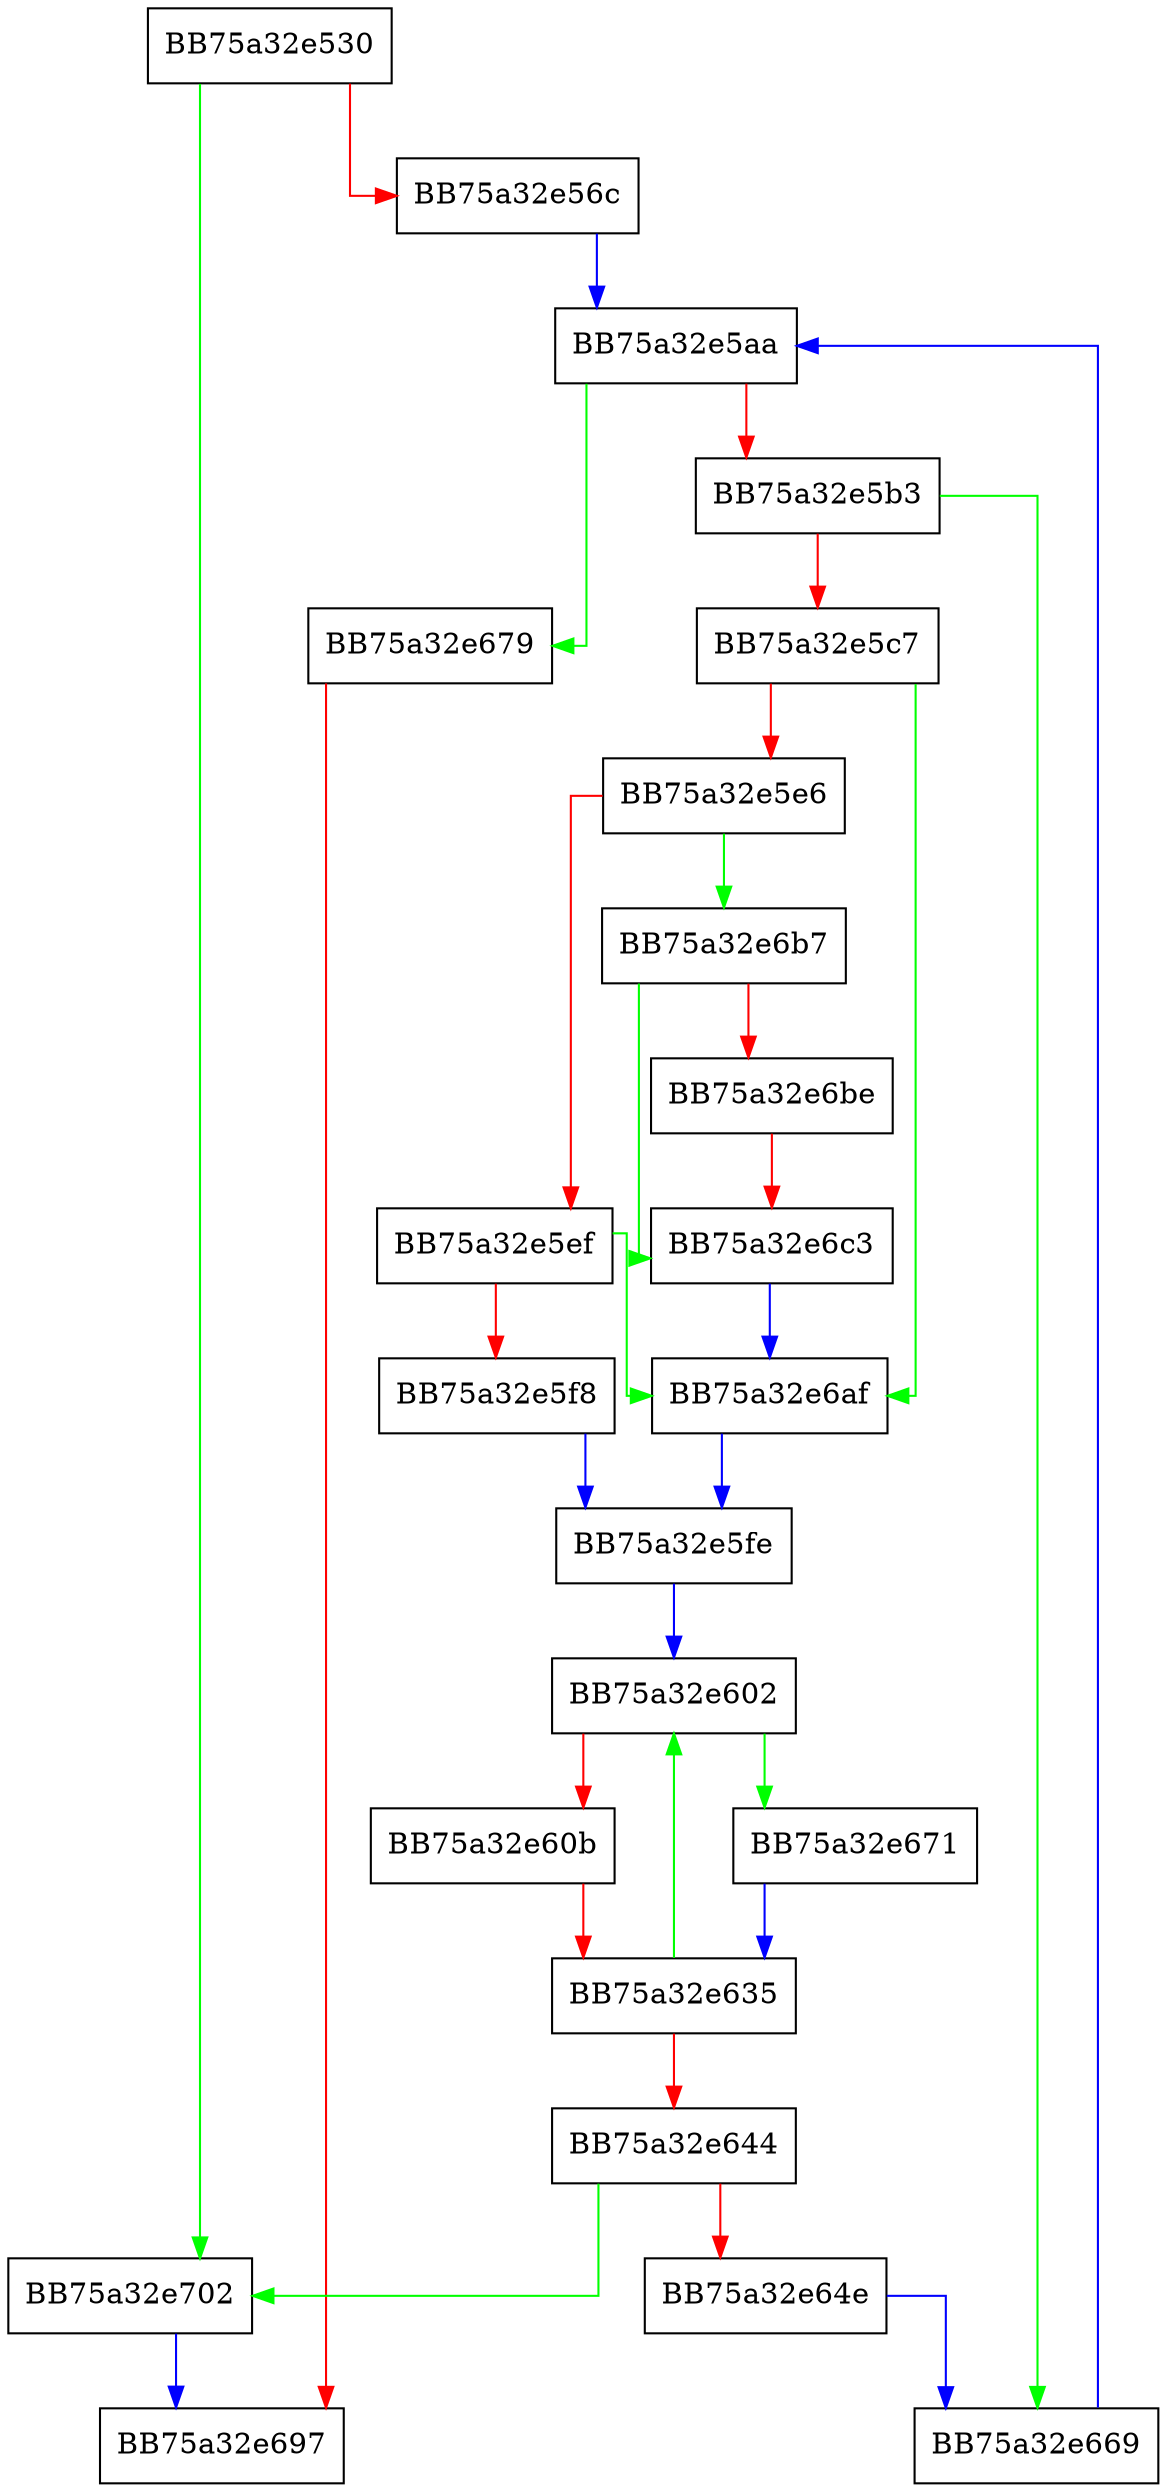 digraph store_IL {
  node [shape="box"];
  graph [splines=ortho];
  BB75a32e530 -> BB75a32e702 [color="green"];
  BB75a32e530 -> BB75a32e56c [color="red"];
  BB75a32e56c -> BB75a32e5aa [color="blue"];
  BB75a32e5aa -> BB75a32e679 [color="green"];
  BB75a32e5aa -> BB75a32e5b3 [color="red"];
  BB75a32e5b3 -> BB75a32e669 [color="green"];
  BB75a32e5b3 -> BB75a32e5c7 [color="red"];
  BB75a32e5c7 -> BB75a32e6af [color="green"];
  BB75a32e5c7 -> BB75a32e5e6 [color="red"];
  BB75a32e5e6 -> BB75a32e6b7 [color="green"];
  BB75a32e5e6 -> BB75a32e5ef [color="red"];
  BB75a32e5ef -> BB75a32e6af [color="green"];
  BB75a32e5ef -> BB75a32e5f8 [color="red"];
  BB75a32e5f8 -> BB75a32e5fe [color="blue"];
  BB75a32e5fe -> BB75a32e602 [color="blue"];
  BB75a32e602 -> BB75a32e671 [color="green"];
  BB75a32e602 -> BB75a32e60b [color="red"];
  BB75a32e60b -> BB75a32e635 [color="red"];
  BB75a32e635 -> BB75a32e602 [color="green"];
  BB75a32e635 -> BB75a32e644 [color="red"];
  BB75a32e644 -> BB75a32e702 [color="green"];
  BB75a32e644 -> BB75a32e64e [color="red"];
  BB75a32e64e -> BB75a32e669 [color="blue"];
  BB75a32e669 -> BB75a32e5aa [color="blue"];
  BB75a32e671 -> BB75a32e635 [color="blue"];
  BB75a32e679 -> BB75a32e697 [color="red"];
  BB75a32e6af -> BB75a32e5fe [color="blue"];
  BB75a32e6b7 -> BB75a32e6c3 [color="green"];
  BB75a32e6b7 -> BB75a32e6be [color="red"];
  BB75a32e6be -> BB75a32e6c3 [color="red"];
  BB75a32e6c3 -> BB75a32e6af [color="blue"];
  BB75a32e702 -> BB75a32e697 [color="blue"];
}